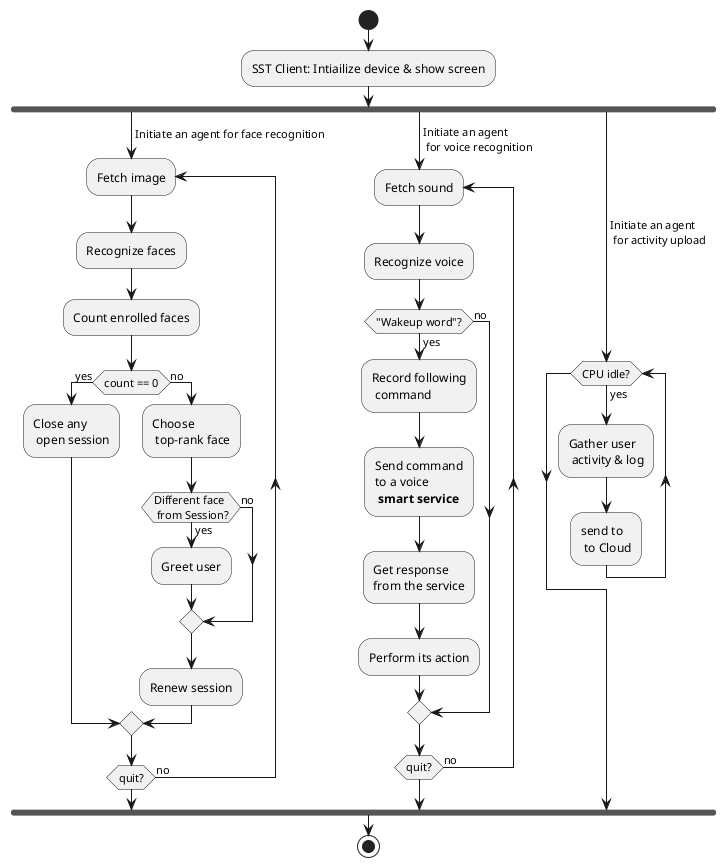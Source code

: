 @startuml
start
:SST Client: Intiailize device & show screen;

fork

-> Initiate an agent for face recognition;
repeat:Fetch image;
  :Recognize faces;

  :Count enrolled faces;

  if (count == 0) then (yes)
    :Close any
     open session;
  else (no)
    :Choose
     top-rank face;
    if (Different face\n from Session?) then (yes)
      :Greet user;
    else (no)
    endif
    :Renew session;
  endif
repeat while (quit?) is (no)

fork again

-> Initiate an agent\n for voice recognition;
repeat:Fetch sound;
  :Recognize voice;

  if ("Wakeup word"?) then (no)
  else (yes)
    :Record following\n command;
    :Send command\nto a voice\n **smart service**;
    :Get response\nfrom the service;
    :Perform its action;
  endif
repeat while (quit?) is (no)

fork again

-> Initiate an agent\n for activity upload;
while (CPU idle?) is (yes)
  :Gather user
   activity & log;
  :send to
   to Cloud;
endwhile

endfork

stop
@enduml